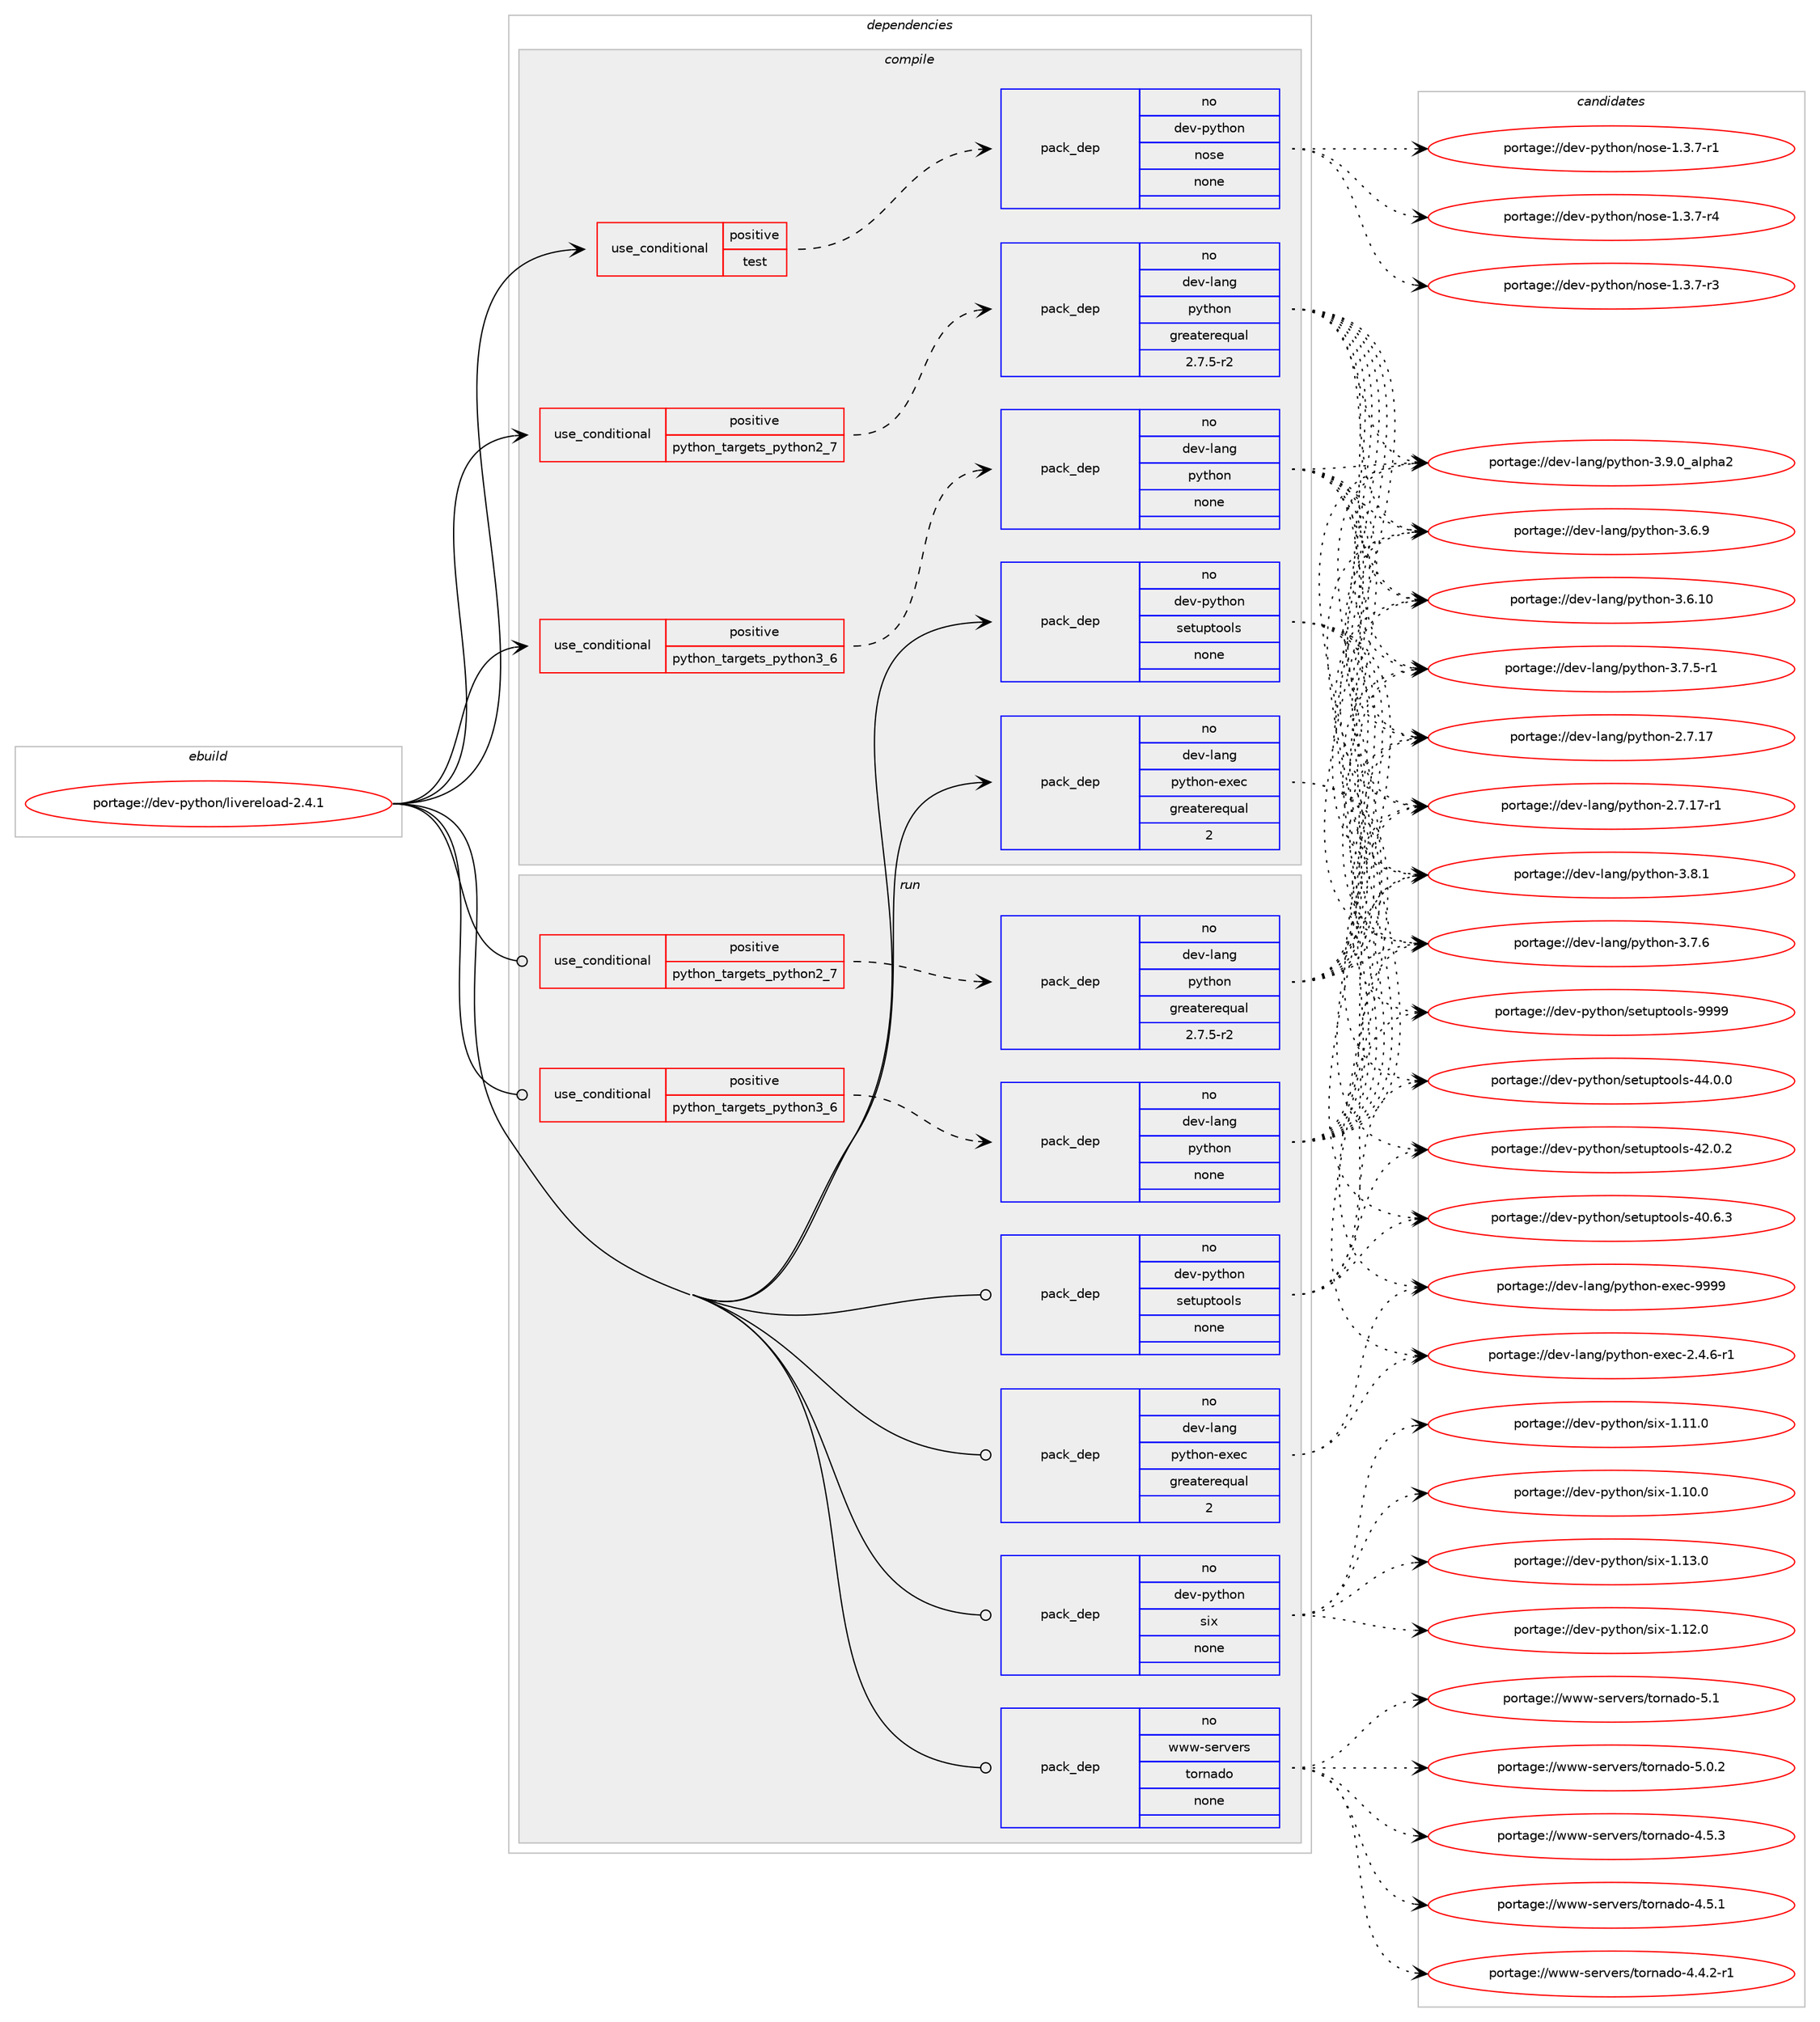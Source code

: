digraph prolog {

# *************
# Graph options
# *************

newrank=true;
concentrate=true;
compound=true;
graph [rankdir=LR,fontname=Helvetica,fontsize=10,ranksep=1.5];#, ranksep=2.5, nodesep=0.2];
edge  [arrowhead=vee];
node  [fontname=Helvetica,fontsize=10];

# **********
# The ebuild
# **********

subgraph cluster_leftcol {
color=gray;
label=<<i>ebuild</i>>;
id [label="portage://dev-python/livereload-2.4.1", color=red, width=4, href="../dev-python/livereload-2.4.1.svg"];
}

# ****************
# The dependencies
# ****************

subgraph cluster_midcol {
color=gray;
label=<<i>dependencies</i>>;
subgraph cluster_compile {
fillcolor="#eeeeee";
style=filled;
label=<<i>compile</i>>;
subgraph cond113410 {
dependency452044 [label=<<TABLE BORDER="0" CELLBORDER="1" CELLSPACING="0" CELLPADDING="4"><TR><TD ROWSPAN="3" CELLPADDING="10">use_conditional</TD></TR><TR><TD>positive</TD></TR><TR><TD>python_targets_python2_7</TD></TR></TABLE>>, shape=none, color=red];
subgraph pack333654 {
dependency452045 [label=<<TABLE BORDER="0" CELLBORDER="1" CELLSPACING="0" CELLPADDING="4" WIDTH="220"><TR><TD ROWSPAN="6" CELLPADDING="30">pack_dep</TD></TR><TR><TD WIDTH="110">no</TD></TR><TR><TD>dev-lang</TD></TR><TR><TD>python</TD></TR><TR><TD>greaterequal</TD></TR><TR><TD>2.7.5-r2</TD></TR></TABLE>>, shape=none, color=blue];
}
dependency452044:e -> dependency452045:w [weight=20,style="dashed",arrowhead="vee"];
}
id:e -> dependency452044:w [weight=20,style="solid",arrowhead="vee"];
subgraph cond113411 {
dependency452046 [label=<<TABLE BORDER="0" CELLBORDER="1" CELLSPACING="0" CELLPADDING="4"><TR><TD ROWSPAN="3" CELLPADDING="10">use_conditional</TD></TR><TR><TD>positive</TD></TR><TR><TD>python_targets_python3_6</TD></TR></TABLE>>, shape=none, color=red];
subgraph pack333655 {
dependency452047 [label=<<TABLE BORDER="0" CELLBORDER="1" CELLSPACING="0" CELLPADDING="4" WIDTH="220"><TR><TD ROWSPAN="6" CELLPADDING="30">pack_dep</TD></TR><TR><TD WIDTH="110">no</TD></TR><TR><TD>dev-lang</TD></TR><TR><TD>python</TD></TR><TR><TD>none</TD></TR><TR><TD></TD></TR></TABLE>>, shape=none, color=blue];
}
dependency452046:e -> dependency452047:w [weight=20,style="dashed",arrowhead="vee"];
}
id:e -> dependency452046:w [weight=20,style="solid",arrowhead="vee"];
subgraph cond113412 {
dependency452048 [label=<<TABLE BORDER="0" CELLBORDER="1" CELLSPACING="0" CELLPADDING="4"><TR><TD ROWSPAN="3" CELLPADDING="10">use_conditional</TD></TR><TR><TD>positive</TD></TR><TR><TD>test</TD></TR></TABLE>>, shape=none, color=red];
subgraph pack333656 {
dependency452049 [label=<<TABLE BORDER="0" CELLBORDER="1" CELLSPACING="0" CELLPADDING="4" WIDTH="220"><TR><TD ROWSPAN="6" CELLPADDING="30">pack_dep</TD></TR><TR><TD WIDTH="110">no</TD></TR><TR><TD>dev-python</TD></TR><TR><TD>nose</TD></TR><TR><TD>none</TD></TR><TR><TD></TD></TR></TABLE>>, shape=none, color=blue];
}
dependency452048:e -> dependency452049:w [weight=20,style="dashed",arrowhead="vee"];
}
id:e -> dependency452048:w [weight=20,style="solid",arrowhead="vee"];
subgraph pack333657 {
dependency452050 [label=<<TABLE BORDER="0" CELLBORDER="1" CELLSPACING="0" CELLPADDING="4" WIDTH="220"><TR><TD ROWSPAN="6" CELLPADDING="30">pack_dep</TD></TR><TR><TD WIDTH="110">no</TD></TR><TR><TD>dev-lang</TD></TR><TR><TD>python-exec</TD></TR><TR><TD>greaterequal</TD></TR><TR><TD>2</TD></TR></TABLE>>, shape=none, color=blue];
}
id:e -> dependency452050:w [weight=20,style="solid",arrowhead="vee"];
subgraph pack333658 {
dependency452051 [label=<<TABLE BORDER="0" CELLBORDER="1" CELLSPACING="0" CELLPADDING="4" WIDTH="220"><TR><TD ROWSPAN="6" CELLPADDING="30">pack_dep</TD></TR><TR><TD WIDTH="110">no</TD></TR><TR><TD>dev-python</TD></TR><TR><TD>setuptools</TD></TR><TR><TD>none</TD></TR><TR><TD></TD></TR></TABLE>>, shape=none, color=blue];
}
id:e -> dependency452051:w [weight=20,style="solid",arrowhead="vee"];
}
subgraph cluster_compileandrun {
fillcolor="#eeeeee";
style=filled;
label=<<i>compile and run</i>>;
}
subgraph cluster_run {
fillcolor="#eeeeee";
style=filled;
label=<<i>run</i>>;
subgraph cond113413 {
dependency452052 [label=<<TABLE BORDER="0" CELLBORDER="1" CELLSPACING="0" CELLPADDING="4"><TR><TD ROWSPAN="3" CELLPADDING="10">use_conditional</TD></TR><TR><TD>positive</TD></TR><TR><TD>python_targets_python2_7</TD></TR></TABLE>>, shape=none, color=red];
subgraph pack333659 {
dependency452053 [label=<<TABLE BORDER="0" CELLBORDER="1" CELLSPACING="0" CELLPADDING="4" WIDTH="220"><TR><TD ROWSPAN="6" CELLPADDING="30">pack_dep</TD></TR><TR><TD WIDTH="110">no</TD></TR><TR><TD>dev-lang</TD></TR><TR><TD>python</TD></TR><TR><TD>greaterequal</TD></TR><TR><TD>2.7.5-r2</TD></TR></TABLE>>, shape=none, color=blue];
}
dependency452052:e -> dependency452053:w [weight=20,style="dashed",arrowhead="vee"];
}
id:e -> dependency452052:w [weight=20,style="solid",arrowhead="odot"];
subgraph cond113414 {
dependency452054 [label=<<TABLE BORDER="0" CELLBORDER="1" CELLSPACING="0" CELLPADDING="4"><TR><TD ROWSPAN="3" CELLPADDING="10">use_conditional</TD></TR><TR><TD>positive</TD></TR><TR><TD>python_targets_python3_6</TD></TR></TABLE>>, shape=none, color=red];
subgraph pack333660 {
dependency452055 [label=<<TABLE BORDER="0" CELLBORDER="1" CELLSPACING="0" CELLPADDING="4" WIDTH="220"><TR><TD ROWSPAN="6" CELLPADDING="30">pack_dep</TD></TR><TR><TD WIDTH="110">no</TD></TR><TR><TD>dev-lang</TD></TR><TR><TD>python</TD></TR><TR><TD>none</TD></TR><TR><TD></TD></TR></TABLE>>, shape=none, color=blue];
}
dependency452054:e -> dependency452055:w [weight=20,style="dashed",arrowhead="vee"];
}
id:e -> dependency452054:w [weight=20,style="solid",arrowhead="odot"];
subgraph pack333661 {
dependency452056 [label=<<TABLE BORDER="0" CELLBORDER="1" CELLSPACING="0" CELLPADDING="4" WIDTH="220"><TR><TD ROWSPAN="6" CELLPADDING="30">pack_dep</TD></TR><TR><TD WIDTH="110">no</TD></TR><TR><TD>dev-lang</TD></TR><TR><TD>python-exec</TD></TR><TR><TD>greaterequal</TD></TR><TR><TD>2</TD></TR></TABLE>>, shape=none, color=blue];
}
id:e -> dependency452056:w [weight=20,style="solid",arrowhead="odot"];
subgraph pack333662 {
dependency452057 [label=<<TABLE BORDER="0" CELLBORDER="1" CELLSPACING="0" CELLPADDING="4" WIDTH="220"><TR><TD ROWSPAN="6" CELLPADDING="30">pack_dep</TD></TR><TR><TD WIDTH="110">no</TD></TR><TR><TD>dev-python</TD></TR><TR><TD>setuptools</TD></TR><TR><TD>none</TD></TR><TR><TD></TD></TR></TABLE>>, shape=none, color=blue];
}
id:e -> dependency452057:w [weight=20,style="solid",arrowhead="odot"];
subgraph pack333663 {
dependency452058 [label=<<TABLE BORDER="0" CELLBORDER="1" CELLSPACING="0" CELLPADDING="4" WIDTH="220"><TR><TD ROWSPAN="6" CELLPADDING="30">pack_dep</TD></TR><TR><TD WIDTH="110">no</TD></TR><TR><TD>dev-python</TD></TR><TR><TD>six</TD></TR><TR><TD>none</TD></TR><TR><TD></TD></TR></TABLE>>, shape=none, color=blue];
}
id:e -> dependency452058:w [weight=20,style="solid",arrowhead="odot"];
subgraph pack333664 {
dependency452059 [label=<<TABLE BORDER="0" CELLBORDER="1" CELLSPACING="0" CELLPADDING="4" WIDTH="220"><TR><TD ROWSPAN="6" CELLPADDING="30">pack_dep</TD></TR><TR><TD WIDTH="110">no</TD></TR><TR><TD>www-servers</TD></TR><TR><TD>tornado</TD></TR><TR><TD>none</TD></TR><TR><TD></TD></TR></TABLE>>, shape=none, color=blue];
}
id:e -> dependency452059:w [weight=20,style="solid",arrowhead="odot"];
}
}

# **************
# The candidates
# **************

subgraph cluster_choices {
rank=same;
color=gray;
label=<<i>candidates</i>>;

subgraph choice333654 {
color=black;
nodesep=1;
choice10010111845108971101034711212111610411111045514657464895971081121049750 [label="portage://dev-lang/python-3.9.0_alpha2", color=red, width=4,href="../dev-lang/python-3.9.0_alpha2.svg"];
choice100101118451089711010347112121116104111110455146564649 [label="portage://dev-lang/python-3.8.1", color=red, width=4,href="../dev-lang/python-3.8.1.svg"];
choice100101118451089711010347112121116104111110455146554654 [label="portage://dev-lang/python-3.7.6", color=red, width=4,href="../dev-lang/python-3.7.6.svg"];
choice1001011184510897110103471121211161041111104551465546534511449 [label="portage://dev-lang/python-3.7.5-r1", color=red, width=4,href="../dev-lang/python-3.7.5-r1.svg"];
choice100101118451089711010347112121116104111110455146544657 [label="portage://dev-lang/python-3.6.9", color=red, width=4,href="../dev-lang/python-3.6.9.svg"];
choice10010111845108971101034711212111610411111045514654464948 [label="portage://dev-lang/python-3.6.10", color=red, width=4,href="../dev-lang/python-3.6.10.svg"];
choice100101118451089711010347112121116104111110455046554649554511449 [label="portage://dev-lang/python-2.7.17-r1", color=red, width=4,href="../dev-lang/python-2.7.17-r1.svg"];
choice10010111845108971101034711212111610411111045504655464955 [label="portage://dev-lang/python-2.7.17", color=red, width=4,href="../dev-lang/python-2.7.17.svg"];
dependency452045:e -> choice10010111845108971101034711212111610411111045514657464895971081121049750:w [style=dotted,weight="100"];
dependency452045:e -> choice100101118451089711010347112121116104111110455146564649:w [style=dotted,weight="100"];
dependency452045:e -> choice100101118451089711010347112121116104111110455146554654:w [style=dotted,weight="100"];
dependency452045:e -> choice1001011184510897110103471121211161041111104551465546534511449:w [style=dotted,weight="100"];
dependency452045:e -> choice100101118451089711010347112121116104111110455146544657:w [style=dotted,weight="100"];
dependency452045:e -> choice10010111845108971101034711212111610411111045514654464948:w [style=dotted,weight="100"];
dependency452045:e -> choice100101118451089711010347112121116104111110455046554649554511449:w [style=dotted,weight="100"];
dependency452045:e -> choice10010111845108971101034711212111610411111045504655464955:w [style=dotted,weight="100"];
}
subgraph choice333655 {
color=black;
nodesep=1;
choice10010111845108971101034711212111610411111045514657464895971081121049750 [label="portage://dev-lang/python-3.9.0_alpha2", color=red, width=4,href="../dev-lang/python-3.9.0_alpha2.svg"];
choice100101118451089711010347112121116104111110455146564649 [label="portage://dev-lang/python-3.8.1", color=red, width=4,href="../dev-lang/python-3.8.1.svg"];
choice100101118451089711010347112121116104111110455146554654 [label="portage://dev-lang/python-3.7.6", color=red, width=4,href="../dev-lang/python-3.7.6.svg"];
choice1001011184510897110103471121211161041111104551465546534511449 [label="portage://dev-lang/python-3.7.5-r1", color=red, width=4,href="../dev-lang/python-3.7.5-r1.svg"];
choice100101118451089711010347112121116104111110455146544657 [label="portage://dev-lang/python-3.6.9", color=red, width=4,href="../dev-lang/python-3.6.9.svg"];
choice10010111845108971101034711212111610411111045514654464948 [label="portage://dev-lang/python-3.6.10", color=red, width=4,href="../dev-lang/python-3.6.10.svg"];
choice100101118451089711010347112121116104111110455046554649554511449 [label="portage://dev-lang/python-2.7.17-r1", color=red, width=4,href="../dev-lang/python-2.7.17-r1.svg"];
choice10010111845108971101034711212111610411111045504655464955 [label="portage://dev-lang/python-2.7.17", color=red, width=4,href="../dev-lang/python-2.7.17.svg"];
dependency452047:e -> choice10010111845108971101034711212111610411111045514657464895971081121049750:w [style=dotted,weight="100"];
dependency452047:e -> choice100101118451089711010347112121116104111110455146564649:w [style=dotted,weight="100"];
dependency452047:e -> choice100101118451089711010347112121116104111110455146554654:w [style=dotted,weight="100"];
dependency452047:e -> choice1001011184510897110103471121211161041111104551465546534511449:w [style=dotted,weight="100"];
dependency452047:e -> choice100101118451089711010347112121116104111110455146544657:w [style=dotted,weight="100"];
dependency452047:e -> choice10010111845108971101034711212111610411111045514654464948:w [style=dotted,weight="100"];
dependency452047:e -> choice100101118451089711010347112121116104111110455046554649554511449:w [style=dotted,weight="100"];
dependency452047:e -> choice10010111845108971101034711212111610411111045504655464955:w [style=dotted,weight="100"];
}
subgraph choice333656 {
color=black;
nodesep=1;
choice10010111845112121116104111110471101111151014549465146554511452 [label="portage://dev-python/nose-1.3.7-r4", color=red, width=4,href="../dev-python/nose-1.3.7-r4.svg"];
choice10010111845112121116104111110471101111151014549465146554511451 [label="portage://dev-python/nose-1.3.7-r3", color=red, width=4,href="../dev-python/nose-1.3.7-r3.svg"];
choice10010111845112121116104111110471101111151014549465146554511449 [label="portage://dev-python/nose-1.3.7-r1", color=red, width=4,href="../dev-python/nose-1.3.7-r1.svg"];
dependency452049:e -> choice10010111845112121116104111110471101111151014549465146554511452:w [style=dotted,weight="100"];
dependency452049:e -> choice10010111845112121116104111110471101111151014549465146554511451:w [style=dotted,weight="100"];
dependency452049:e -> choice10010111845112121116104111110471101111151014549465146554511449:w [style=dotted,weight="100"];
}
subgraph choice333657 {
color=black;
nodesep=1;
choice10010111845108971101034711212111610411111045101120101994557575757 [label="portage://dev-lang/python-exec-9999", color=red, width=4,href="../dev-lang/python-exec-9999.svg"];
choice10010111845108971101034711212111610411111045101120101994550465246544511449 [label="portage://dev-lang/python-exec-2.4.6-r1", color=red, width=4,href="../dev-lang/python-exec-2.4.6-r1.svg"];
dependency452050:e -> choice10010111845108971101034711212111610411111045101120101994557575757:w [style=dotted,weight="100"];
dependency452050:e -> choice10010111845108971101034711212111610411111045101120101994550465246544511449:w [style=dotted,weight="100"];
}
subgraph choice333658 {
color=black;
nodesep=1;
choice10010111845112121116104111110471151011161171121161111111081154557575757 [label="portage://dev-python/setuptools-9999", color=red, width=4,href="../dev-python/setuptools-9999.svg"];
choice100101118451121211161041111104711510111611711211611111110811545525246484648 [label="portage://dev-python/setuptools-44.0.0", color=red, width=4,href="../dev-python/setuptools-44.0.0.svg"];
choice100101118451121211161041111104711510111611711211611111110811545525046484650 [label="portage://dev-python/setuptools-42.0.2", color=red, width=4,href="../dev-python/setuptools-42.0.2.svg"];
choice100101118451121211161041111104711510111611711211611111110811545524846544651 [label="portage://dev-python/setuptools-40.6.3", color=red, width=4,href="../dev-python/setuptools-40.6.3.svg"];
dependency452051:e -> choice10010111845112121116104111110471151011161171121161111111081154557575757:w [style=dotted,weight="100"];
dependency452051:e -> choice100101118451121211161041111104711510111611711211611111110811545525246484648:w [style=dotted,weight="100"];
dependency452051:e -> choice100101118451121211161041111104711510111611711211611111110811545525046484650:w [style=dotted,weight="100"];
dependency452051:e -> choice100101118451121211161041111104711510111611711211611111110811545524846544651:w [style=dotted,weight="100"];
}
subgraph choice333659 {
color=black;
nodesep=1;
choice10010111845108971101034711212111610411111045514657464895971081121049750 [label="portage://dev-lang/python-3.9.0_alpha2", color=red, width=4,href="../dev-lang/python-3.9.0_alpha2.svg"];
choice100101118451089711010347112121116104111110455146564649 [label="portage://dev-lang/python-3.8.1", color=red, width=4,href="../dev-lang/python-3.8.1.svg"];
choice100101118451089711010347112121116104111110455146554654 [label="portage://dev-lang/python-3.7.6", color=red, width=4,href="../dev-lang/python-3.7.6.svg"];
choice1001011184510897110103471121211161041111104551465546534511449 [label="portage://dev-lang/python-3.7.5-r1", color=red, width=4,href="../dev-lang/python-3.7.5-r1.svg"];
choice100101118451089711010347112121116104111110455146544657 [label="portage://dev-lang/python-3.6.9", color=red, width=4,href="../dev-lang/python-3.6.9.svg"];
choice10010111845108971101034711212111610411111045514654464948 [label="portage://dev-lang/python-3.6.10", color=red, width=4,href="../dev-lang/python-3.6.10.svg"];
choice100101118451089711010347112121116104111110455046554649554511449 [label="portage://dev-lang/python-2.7.17-r1", color=red, width=4,href="../dev-lang/python-2.7.17-r1.svg"];
choice10010111845108971101034711212111610411111045504655464955 [label="portage://dev-lang/python-2.7.17", color=red, width=4,href="../dev-lang/python-2.7.17.svg"];
dependency452053:e -> choice10010111845108971101034711212111610411111045514657464895971081121049750:w [style=dotted,weight="100"];
dependency452053:e -> choice100101118451089711010347112121116104111110455146564649:w [style=dotted,weight="100"];
dependency452053:e -> choice100101118451089711010347112121116104111110455146554654:w [style=dotted,weight="100"];
dependency452053:e -> choice1001011184510897110103471121211161041111104551465546534511449:w [style=dotted,weight="100"];
dependency452053:e -> choice100101118451089711010347112121116104111110455146544657:w [style=dotted,weight="100"];
dependency452053:e -> choice10010111845108971101034711212111610411111045514654464948:w [style=dotted,weight="100"];
dependency452053:e -> choice100101118451089711010347112121116104111110455046554649554511449:w [style=dotted,weight="100"];
dependency452053:e -> choice10010111845108971101034711212111610411111045504655464955:w [style=dotted,weight="100"];
}
subgraph choice333660 {
color=black;
nodesep=1;
choice10010111845108971101034711212111610411111045514657464895971081121049750 [label="portage://dev-lang/python-3.9.0_alpha2", color=red, width=4,href="../dev-lang/python-3.9.0_alpha2.svg"];
choice100101118451089711010347112121116104111110455146564649 [label="portage://dev-lang/python-3.8.1", color=red, width=4,href="../dev-lang/python-3.8.1.svg"];
choice100101118451089711010347112121116104111110455146554654 [label="portage://dev-lang/python-3.7.6", color=red, width=4,href="../dev-lang/python-3.7.6.svg"];
choice1001011184510897110103471121211161041111104551465546534511449 [label="portage://dev-lang/python-3.7.5-r1", color=red, width=4,href="../dev-lang/python-3.7.5-r1.svg"];
choice100101118451089711010347112121116104111110455146544657 [label="portage://dev-lang/python-3.6.9", color=red, width=4,href="../dev-lang/python-3.6.9.svg"];
choice10010111845108971101034711212111610411111045514654464948 [label="portage://dev-lang/python-3.6.10", color=red, width=4,href="../dev-lang/python-3.6.10.svg"];
choice100101118451089711010347112121116104111110455046554649554511449 [label="portage://dev-lang/python-2.7.17-r1", color=red, width=4,href="../dev-lang/python-2.7.17-r1.svg"];
choice10010111845108971101034711212111610411111045504655464955 [label="portage://dev-lang/python-2.7.17", color=red, width=4,href="../dev-lang/python-2.7.17.svg"];
dependency452055:e -> choice10010111845108971101034711212111610411111045514657464895971081121049750:w [style=dotted,weight="100"];
dependency452055:e -> choice100101118451089711010347112121116104111110455146564649:w [style=dotted,weight="100"];
dependency452055:e -> choice100101118451089711010347112121116104111110455146554654:w [style=dotted,weight="100"];
dependency452055:e -> choice1001011184510897110103471121211161041111104551465546534511449:w [style=dotted,weight="100"];
dependency452055:e -> choice100101118451089711010347112121116104111110455146544657:w [style=dotted,weight="100"];
dependency452055:e -> choice10010111845108971101034711212111610411111045514654464948:w [style=dotted,weight="100"];
dependency452055:e -> choice100101118451089711010347112121116104111110455046554649554511449:w [style=dotted,weight="100"];
dependency452055:e -> choice10010111845108971101034711212111610411111045504655464955:w [style=dotted,weight="100"];
}
subgraph choice333661 {
color=black;
nodesep=1;
choice10010111845108971101034711212111610411111045101120101994557575757 [label="portage://dev-lang/python-exec-9999", color=red, width=4,href="../dev-lang/python-exec-9999.svg"];
choice10010111845108971101034711212111610411111045101120101994550465246544511449 [label="portage://dev-lang/python-exec-2.4.6-r1", color=red, width=4,href="../dev-lang/python-exec-2.4.6-r1.svg"];
dependency452056:e -> choice10010111845108971101034711212111610411111045101120101994557575757:w [style=dotted,weight="100"];
dependency452056:e -> choice10010111845108971101034711212111610411111045101120101994550465246544511449:w [style=dotted,weight="100"];
}
subgraph choice333662 {
color=black;
nodesep=1;
choice10010111845112121116104111110471151011161171121161111111081154557575757 [label="portage://dev-python/setuptools-9999", color=red, width=4,href="../dev-python/setuptools-9999.svg"];
choice100101118451121211161041111104711510111611711211611111110811545525246484648 [label="portage://dev-python/setuptools-44.0.0", color=red, width=4,href="../dev-python/setuptools-44.0.0.svg"];
choice100101118451121211161041111104711510111611711211611111110811545525046484650 [label="portage://dev-python/setuptools-42.0.2", color=red, width=4,href="../dev-python/setuptools-42.0.2.svg"];
choice100101118451121211161041111104711510111611711211611111110811545524846544651 [label="portage://dev-python/setuptools-40.6.3", color=red, width=4,href="../dev-python/setuptools-40.6.3.svg"];
dependency452057:e -> choice10010111845112121116104111110471151011161171121161111111081154557575757:w [style=dotted,weight="100"];
dependency452057:e -> choice100101118451121211161041111104711510111611711211611111110811545525246484648:w [style=dotted,weight="100"];
dependency452057:e -> choice100101118451121211161041111104711510111611711211611111110811545525046484650:w [style=dotted,weight="100"];
dependency452057:e -> choice100101118451121211161041111104711510111611711211611111110811545524846544651:w [style=dotted,weight="100"];
}
subgraph choice333663 {
color=black;
nodesep=1;
choice100101118451121211161041111104711510512045494649514648 [label="portage://dev-python/six-1.13.0", color=red, width=4,href="../dev-python/six-1.13.0.svg"];
choice100101118451121211161041111104711510512045494649504648 [label="portage://dev-python/six-1.12.0", color=red, width=4,href="../dev-python/six-1.12.0.svg"];
choice100101118451121211161041111104711510512045494649494648 [label="portage://dev-python/six-1.11.0", color=red, width=4,href="../dev-python/six-1.11.0.svg"];
choice100101118451121211161041111104711510512045494649484648 [label="portage://dev-python/six-1.10.0", color=red, width=4,href="../dev-python/six-1.10.0.svg"];
dependency452058:e -> choice100101118451121211161041111104711510512045494649514648:w [style=dotted,weight="100"];
dependency452058:e -> choice100101118451121211161041111104711510512045494649504648:w [style=dotted,weight="100"];
dependency452058:e -> choice100101118451121211161041111104711510512045494649494648:w [style=dotted,weight="100"];
dependency452058:e -> choice100101118451121211161041111104711510512045494649484648:w [style=dotted,weight="100"];
}
subgraph choice333664 {
color=black;
nodesep=1;
choice11911911945115101114118101114115471161111141109710011145534649 [label="portage://www-servers/tornado-5.1", color=red, width=4,href="../www-servers/tornado-5.1.svg"];
choice119119119451151011141181011141154711611111411097100111455346484650 [label="portage://www-servers/tornado-5.0.2", color=red, width=4,href="../www-servers/tornado-5.0.2.svg"];
choice119119119451151011141181011141154711611111411097100111455246534651 [label="portage://www-servers/tornado-4.5.3", color=red, width=4,href="../www-servers/tornado-4.5.3.svg"];
choice119119119451151011141181011141154711611111411097100111455246534649 [label="portage://www-servers/tornado-4.5.1", color=red, width=4,href="../www-servers/tornado-4.5.1.svg"];
choice1191191194511510111411810111411547116111114110971001114552465246504511449 [label="portage://www-servers/tornado-4.4.2-r1", color=red, width=4,href="../www-servers/tornado-4.4.2-r1.svg"];
dependency452059:e -> choice11911911945115101114118101114115471161111141109710011145534649:w [style=dotted,weight="100"];
dependency452059:e -> choice119119119451151011141181011141154711611111411097100111455346484650:w [style=dotted,weight="100"];
dependency452059:e -> choice119119119451151011141181011141154711611111411097100111455246534651:w [style=dotted,weight="100"];
dependency452059:e -> choice119119119451151011141181011141154711611111411097100111455246534649:w [style=dotted,weight="100"];
dependency452059:e -> choice1191191194511510111411810111411547116111114110971001114552465246504511449:w [style=dotted,weight="100"];
}
}

}
